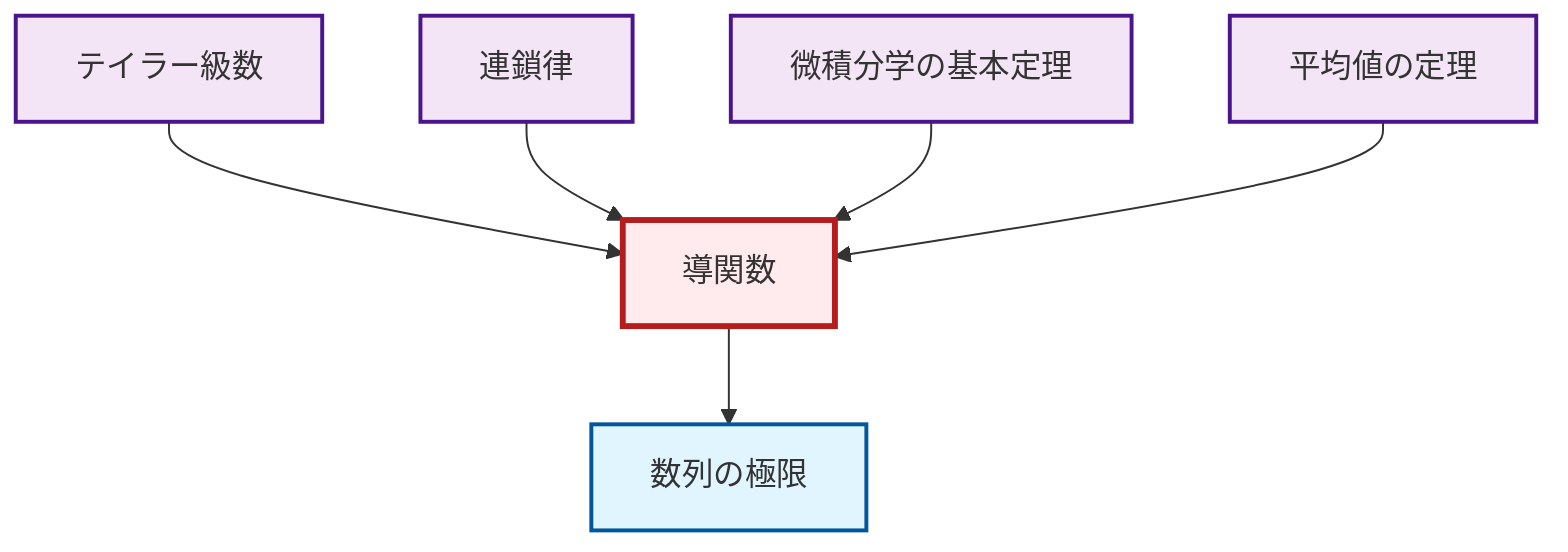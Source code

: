 graph TD
    classDef definition fill:#e1f5fe,stroke:#01579b,stroke-width:2px
    classDef theorem fill:#f3e5f5,stroke:#4a148c,stroke-width:2px
    classDef axiom fill:#fff3e0,stroke:#e65100,stroke-width:2px
    classDef example fill:#e8f5e9,stroke:#1b5e20,stroke-width:2px
    classDef current fill:#ffebee,stroke:#b71c1c,stroke-width:3px
    thm-chain-rule["連鎖律"]:::theorem
    def-derivative["導関数"]:::definition
    thm-taylor-series["テイラー級数"]:::theorem
    thm-fundamental-calculus["微積分学の基本定理"]:::theorem
    def-limit["数列の極限"]:::definition
    thm-mean-value["平均値の定理"]:::theorem
    thm-taylor-series --> def-derivative
    thm-chain-rule --> def-derivative
    thm-fundamental-calculus --> def-derivative
    thm-mean-value --> def-derivative
    def-derivative --> def-limit
    class def-derivative current